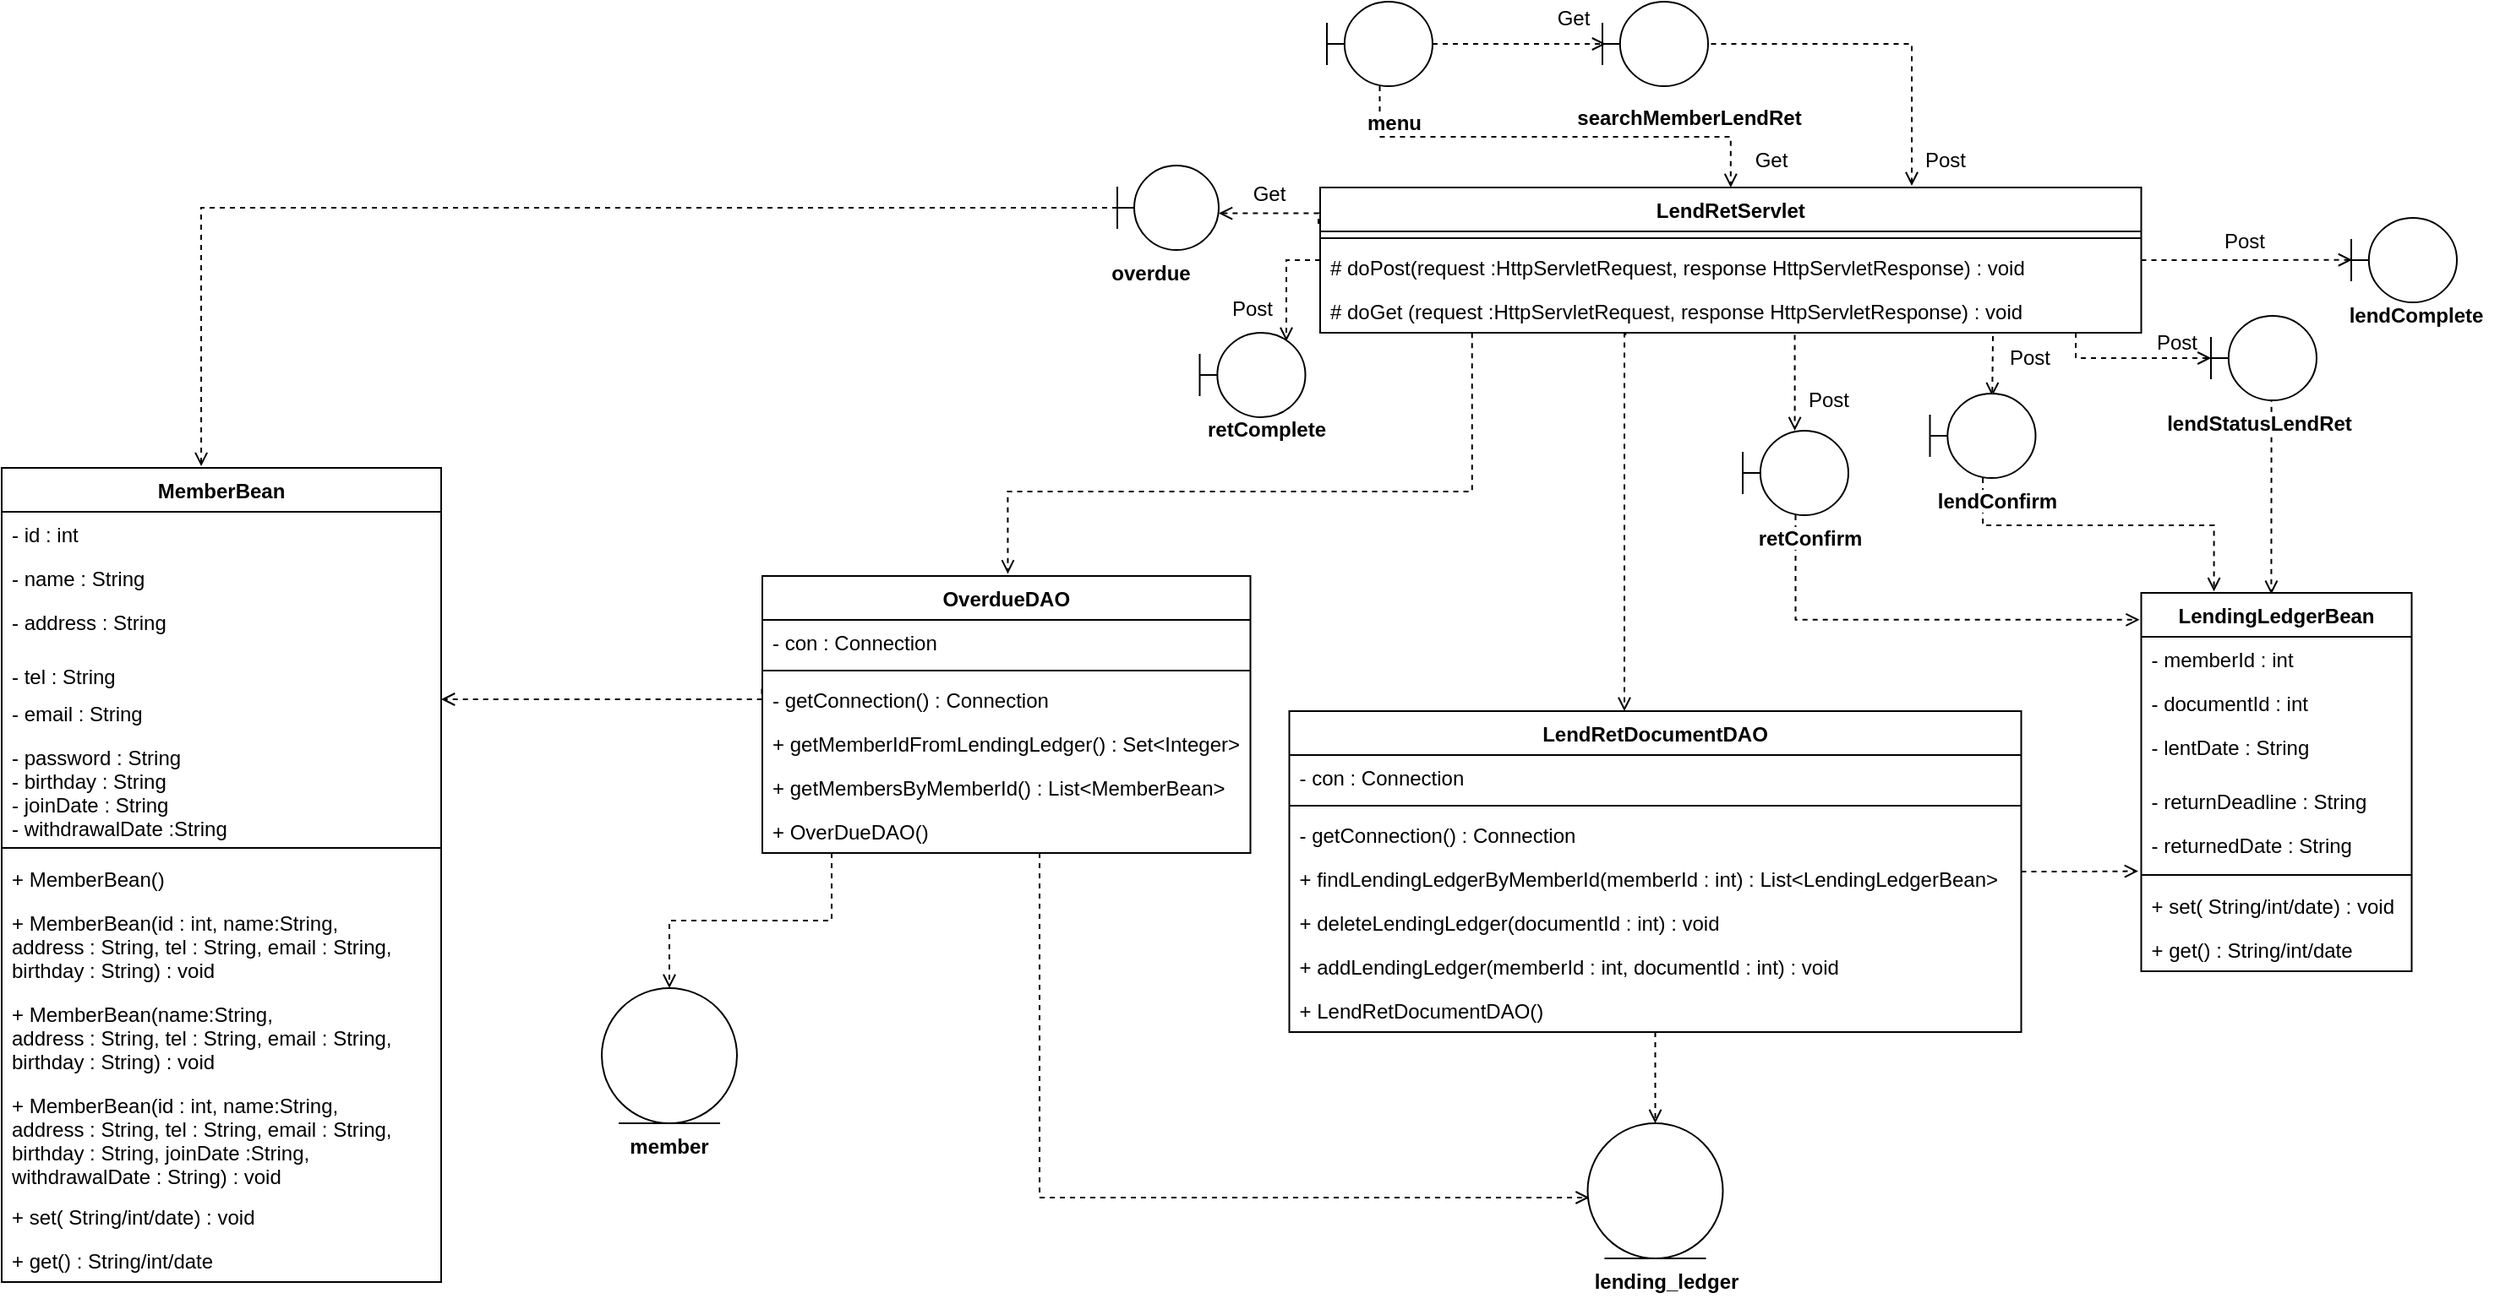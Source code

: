 <mxfile version="14.8.0" type="device"><diagram id="jljUr47RX7gQvEUrJaqU" name="貸出返却延滞"><mxGraphModel dx="669" dy="767" grid="1" gridSize="10" guides="1" tooltips="1" connect="1" arrows="1" fold="1" page="1" pageScale="1" pageWidth="827" pageHeight="1169" math="0" shadow="0"><root><mxCell id="0"/><mxCell id="1" parent="0"/><mxCell id="2E9_YAQOwB9Cgq9XMtcW-1" style="edgeStyle=orthogonalEdgeStyle;rounded=0;orthogonalLoop=1;jettySize=auto;html=1;dashed=1;endArrow=open;endFill=0;exitX=0.373;exitY=1.033;exitDx=0;exitDy=0;exitPerimeter=0;" parent="1" source="2E9_YAQOwB9Cgq9XMtcW-12" edge="1"><mxGeometry relative="1" as="geometry"><Array as="points"><mxPoint x="1140" y="447"/><mxPoint x="1140" y="650"/></Array><mxPoint x="1140" y="420" as="sourcePoint"/><mxPoint x="1140" y="670" as="targetPoint"/></mxGeometry></mxCell><mxCell id="2E9_YAQOwB9Cgq9XMtcW-2" style="edgeStyle=orthogonalEdgeStyle;rounded=0;orthogonalLoop=1;jettySize=auto;html=1;dashed=1;endArrow=open;endFill=0;entryX=0.003;entryY=0.496;entryDx=0;entryDy=0;entryPerimeter=0;" parent="1" source="2E9_YAQOwB9Cgq9XMtcW-12" edge="1" target="2E9_YAQOwB9Cgq9XMtcW-28"><mxGeometry relative="1" as="geometry"><mxPoint x="1475" y="461" as="targetPoint"/><Array as="points"><mxPoint x="1407" y="461"/><mxPoint x="1487" y="461"/></Array></mxGeometry></mxCell><mxCell id="2E9_YAQOwB9Cgq9XMtcW-3" style="edgeStyle=orthogonalEdgeStyle;rounded=0;orthogonalLoop=1;jettySize=auto;html=1;entryX=0.59;entryY=0.032;entryDx=0;entryDy=0;entryPerimeter=0;dashed=1;endArrow=open;endFill=0;" parent="1" target="2E9_YAQOwB9Cgq9XMtcW-38" edge="1"><mxGeometry relative="1" as="geometry"><mxPoint x="1358" y="448" as="sourcePoint"/></mxGeometry></mxCell><mxCell id="2E9_YAQOwB9Cgq9XMtcW-4" style="edgeStyle=orthogonalEdgeStyle;rounded=0;orthogonalLoop=1;jettySize=auto;html=1;dashed=1;endArrow=open;endFill=0;entryX=0.816;entryY=0.1;entryDx=0;entryDy=0;entryPerimeter=0;" parent="1" source="2E9_YAQOwB9Cgq9XMtcW-9" target="2E9_YAQOwB9Cgq9XMtcW-54" edge="1"><mxGeometry relative="1" as="geometry"><mxPoint x="940" y="450" as="targetPoint"/></mxGeometry></mxCell><mxCell id="2E9_YAQOwB9Cgq9XMtcW-5" style="edgeStyle=orthogonalEdgeStyle;rounded=0;orthogonalLoop=1;jettySize=auto;html=1;exitX=1;exitY=0.5;exitDx=0;exitDy=0;dashed=1;endArrow=open;endFill=0;entryX=0.008;entryY=0.497;entryDx=0;entryDy=0;entryPerimeter=0;" parent="1" source="2E9_YAQOwB9Cgq9XMtcW-9" target="2E9_YAQOwB9Cgq9XMtcW-43" edge="1"><mxGeometry relative="1" as="geometry"><mxPoint x="1519" y="391" as="targetPoint"/></mxGeometry></mxCell><mxCell id="2E9_YAQOwB9Cgq9XMtcW-6" style="edgeStyle=orthogonalEdgeStyle;rounded=0;orthogonalLoop=1;jettySize=auto;html=1;dashed=1;endArrow=open;endFill=0;exitX=0.578;exitY=1.046;exitDx=0;exitDy=0;exitPerimeter=0;" parent="1" source="2E9_YAQOwB9Cgq9XMtcW-12" target="2E9_YAQOwB9Cgq9XMtcW-41" edge="1"><mxGeometry relative="1" as="geometry"><Array as="points"><mxPoint x="1241" y="460"/><mxPoint x="1241" y="460"/></Array></mxGeometry></mxCell><mxCell id="2E9_YAQOwB9Cgq9XMtcW-7" style="edgeStyle=orthogonalEdgeStyle;rounded=0;orthogonalLoop=1;jettySize=auto;html=1;dashed=1;endArrow=open;endFill=0;exitX=-0.002;exitY=0.25;exitDx=0;exitDy=0;exitPerimeter=0;entryX=1;entryY=0.566;entryDx=0;entryDy=0;entryPerimeter=0;" parent="1" source="2E9_YAQOwB9Cgq9XMtcW-9" target="2E9_YAQOwB9Cgq9XMtcW-57" edge="1"><mxGeometry relative="1" as="geometry"><mxPoint x="890" y="375" as="targetPoint"/><Array as="points"><mxPoint x="900" y="375"/></Array></mxGeometry></mxCell><mxCell id="2E9_YAQOwB9Cgq9XMtcW-8" style="edgeStyle=orthogonalEdgeStyle;rounded=0;orthogonalLoop=1;jettySize=auto;html=1;entryX=0.503;entryY=-0.008;entryDx=0;entryDy=0;entryPerimeter=0;dashed=1;endArrow=open;endFill=0;exitX=0.185;exitY=1.005;exitDx=0;exitDy=0;exitPerimeter=0;" parent="1" source="2E9_YAQOwB9Cgq9XMtcW-12" target="2E9_YAQOwB9Cgq9XMtcW-62" edge="1"><mxGeometry relative="1" as="geometry"><Array as="points"><mxPoint x="1050" y="540"/><mxPoint x="775" y="540"/></Array></mxGeometry></mxCell><mxCell id="2E9_YAQOwB9Cgq9XMtcW-9" value="LendRetServlet" style="swimlane;fontStyle=1;align=center;verticalAlign=top;childLayout=stackLayout;horizontal=1;startSize=26;horizontalStack=0;resizeParent=1;resizeParentMax=0;resizeLast=0;collapsible=1;marginBottom=0;labelBackgroundColor=#ffffff;" parent="1" vertex="1"><mxGeometry x="960" y="360" width="485.75" height="86" as="geometry"/></mxCell><mxCell id="2E9_YAQOwB9Cgq9XMtcW-10" value="" style="line;strokeWidth=1;fillColor=none;align=left;verticalAlign=middle;spacingTop=-1;spacingLeft=3;spacingRight=3;rotatable=0;labelPosition=right;points=[];portConstraint=eastwest;" parent="2E9_YAQOwB9Cgq9XMtcW-9" vertex="1"><mxGeometry y="26" width="485.75" height="8" as="geometry"/></mxCell><mxCell id="2E9_YAQOwB9Cgq9XMtcW-11" value="# doPost(request :HttpServletRequest, response HttpServletResponse) : void" style="text;strokeColor=none;fillColor=none;align=left;verticalAlign=top;spacingLeft=4;spacingRight=4;overflow=hidden;rotatable=0;points=[[0,0.5],[1,0.5]];portConstraint=eastwest;" parent="2E9_YAQOwB9Cgq9XMtcW-9" vertex="1"><mxGeometry y="34" width="485.75" height="26" as="geometry"/></mxCell><mxCell id="2E9_YAQOwB9Cgq9XMtcW-12" value="# doGet (request :HttpServletRequest, response HttpServletResponse) : void" style="text;strokeColor=none;fillColor=none;align=left;verticalAlign=top;spacingLeft=4;spacingRight=4;overflow=hidden;rotatable=0;points=[[0,0.5],[1,0.5]];portConstraint=eastwest;" parent="2E9_YAQOwB9Cgq9XMtcW-9" vertex="1"><mxGeometry y="60" width="485.75" height="26" as="geometry"/></mxCell><mxCell id="2E9_YAQOwB9Cgq9XMtcW-13" style="edgeStyle=orthogonalEdgeStyle;rounded=0;orthogonalLoop=1;jettySize=auto;html=1;dashed=1;endArrow=open;endFill=0;exitX=1.028;exitY=0.5;exitDx=0;exitDy=0;exitPerimeter=0;" parent="1" source="2E9_YAQOwB9Cgq9XMtcW-14" edge="1"><mxGeometry relative="1" as="geometry"><mxPoint x="1310" y="359" as="targetPoint"/><Array as="points"><mxPoint x="1310" y="275"/></Array></mxGeometry></mxCell><mxCell id="2E9_YAQOwB9Cgq9XMtcW-14" value="" style="shape=umlBoundary;whiteSpace=wrap;html=1;labelBackgroundColor=#ffffff;" parent="1" vertex="1"><mxGeometry x="1127" y="250" width="62.5" height="50" as="geometry"/></mxCell><mxCell id="2E9_YAQOwB9Cgq9XMtcW-15" style="edgeStyle=orthogonalEdgeStyle;rounded=0;orthogonalLoop=1;jettySize=auto;html=1;entryX=-0.011;entryY=1.106;entryDx=0;entryDy=0;entryPerimeter=0;dashed=1;endArrow=open;endFill=0;" parent="1" source="2E9_YAQOwB9Cgq9XMtcW-17" target="2E9_YAQOwB9Cgq9XMtcW-50" edge="1"><mxGeometry relative="1" as="geometry"/></mxCell><mxCell id="2E9_YAQOwB9Cgq9XMtcW-16" style="edgeStyle=orthogonalEdgeStyle;rounded=0;orthogonalLoop=1;jettySize=auto;html=1;dashed=1;endArrow=open;endFill=0;" parent="1" source="2E9_YAQOwB9Cgq9XMtcW-17" target="2E9_YAQOwB9Cgq9XMtcW-25" edge="1"><mxGeometry relative="1" as="geometry"/></mxCell><mxCell id="2E9_YAQOwB9Cgq9XMtcW-17" value="LendRetDocumentDAO" style="swimlane;fontStyle=1;align=center;verticalAlign=top;childLayout=stackLayout;horizontal=1;startSize=26;horizontalStack=0;resizeParent=1;resizeParentMax=0;resizeLast=0;collapsible=1;marginBottom=0;labelBackgroundColor=#ffffff;" parent="1" vertex="1"><mxGeometry x="941.75" y="670" width="433" height="190" as="geometry"/></mxCell><mxCell id="2E9_YAQOwB9Cgq9XMtcW-18" value="- con : Connection " style="text;strokeColor=none;fillColor=none;align=left;verticalAlign=top;spacingLeft=4;spacingRight=4;overflow=hidden;rotatable=0;points=[[0,0.5],[1,0.5]];portConstraint=eastwest;" parent="2E9_YAQOwB9Cgq9XMtcW-17" vertex="1"><mxGeometry y="26" width="433" height="26" as="geometry"/></mxCell><mxCell id="2E9_YAQOwB9Cgq9XMtcW-19" value="" style="line;strokeWidth=1;fillColor=none;align=left;verticalAlign=middle;spacingTop=-1;spacingLeft=3;spacingRight=3;rotatable=0;labelPosition=right;points=[];portConstraint=eastwest;" parent="2E9_YAQOwB9Cgq9XMtcW-17" vertex="1"><mxGeometry y="52" width="433" height="8" as="geometry"/></mxCell><mxCell id="2E9_YAQOwB9Cgq9XMtcW-20" value="- getConnection() : Connection" style="text;strokeColor=none;fillColor=none;align=left;verticalAlign=top;spacingLeft=4;spacingRight=4;overflow=hidden;rotatable=0;points=[[0,0.5],[1,0.5]];portConstraint=eastwest;" parent="2E9_YAQOwB9Cgq9XMtcW-17" vertex="1"><mxGeometry y="60" width="433" height="26" as="geometry"/></mxCell><mxCell id="2E9_YAQOwB9Cgq9XMtcW-21" value="+ findLendingLedgerByMemberId(memberId : int) : List&lt;LendingLedgerBean&gt;" style="text;strokeColor=none;fillColor=none;align=left;verticalAlign=top;spacingLeft=4;spacingRight=4;overflow=hidden;rotatable=0;points=[[0,0.5],[1,0.5]];portConstraint=eastwest;" parent="2E9_YAQOwB9Cgq9XMtcW-17" vertex="1"><mxGeometry y="86" width="433" height="26" as="geometry"/></mxCell><mxCell id="2E9_YAQOwB9Cgq9XMtcW-22" value="+ deleteLendingLedger(documentId : int) : void" style="text;strokeColor=none;fillColor=none;align=left;verticalAlign=top;spacingLeft=4;spacingRight=4;overflow=hidden;rotatable=0;points=[[0,0.5],[1,0.5]];portConstraint=eastwest;" parent="2E9_YAQOwB9Cgq9XMtcW-17" vertex="1"><mxGeometry y="112" width="433" height="26" as="geometry"/></mxCell><mxCell id="2E9_YAQOwB9Cgq9XMtcW-23" value="+ addLendingLedger(memberId : int, documentId : int) : void" style="text;strokeColor=none;fillColor=none;align=left;verticalAlign=top;spacingLeft=4;spacingRight=4;overflow=hidden;rotatable=0;points=[[0,0.5],[1,0.5]];portConstraint=eastwest;" parent="2E9_YAQOwB9Cgq9XMtcW-17" vertex="1"><mxGeometry y="138" width="433" height="26" as="geometry"/></mxCell><mxCell id="2E9_YAQOwB9Cgq9XMtcW-24" value="+ LendRetDocumentDAO()" style="text;strokeColor=none;fillColor=none;align=left;verticalAlign=top;spacingLeft=4;spacingRight=4;overflow=hidden;rotatable=0;points=[[0,0.5],[1,0.5]];portConstraint=eastwest;" parent="2E9_YAQOwB9Cgq9XMtcW-17" vertex="1"><mxGeometry y="164" width="433" height="26" as="geometry"/></mxCell><mxCell id="2E9_YAQOwB9Cgq9XMtcW-25" value="" style="ellipse;shape=umlEntity;whiteSpace=wrap;html=1;labelBackgroundColor=#ffffff;" parent="1" vertex="1"><mxGeometry x="1118.25" y="914" width="80" height="80" as="geometry"/></mxCell><mxCell id="2E9_YAQOwB9Cgq9XMtcW-26" value="searchMemberLendRet" style="text;align=center;fontStyle=1;verticalAlign=middle;spacingLeft=3;spacingRight=3;strokeColor=none;rotatable=0;points=[[0,0.5],[1,0.5]];portConstraint=eastwest;labelBackgroundColor=#ffffff;" parent="1" vertex="1"><mxGeometry x="1110" y="305" width="137" height="26" as="geometry"/></mxCell><mxCell id="2E9_YAQOwB9Cgq9XMtcW-27" style="edgeStyle=orthogonalEdgeStyle;rounded=0;orthogonalLoop=1;jettySize=auto;html=1;entryX=0.481;entryY=0.004;entryDx=0;entryDy=0;entryPerimeter=0;dashed=1;endArrow=open;endFill=0;exitX=0.572;exitY=1.003;exitDx=0;exitDy=0;exitPerimeter=0;" parent="1" source="2E9_YAQOwB9Cgq9XMtcW-28" target="2E9_YAQOwB9Cgq9XMtcW-45" edge="1"><mxGeometry relative="1" as="geometry"><Array as="points"><mxPoint x="1523" y="485"/><mxPoint x="1523" y="485"/></Array></mxGeometry></mxCell><mxCell id="2E9_YAQOwB9Cgq9XMtcW-28" value="" style="shape=umlBoundary;whiteSpace=wrap;html=1;labelBackgroundColor=#ffffff;" parent="1" vertex="1"><mxGeometry x="1487" y="436" width="62.5" height="50" as="geometry"/></mxCell><mxCell id="2E9_YAQOwB9Cgq9XMtcW-29" value="lendStatusLendRet" style="text;align=center;fontStyle=1;verticalAlign=middle;spacingLeft=3;spacingRight=3;strokeColor=none;rotatable=0;points=[[0,0.5],[1,0.5]];portConstraint=eastwest;labelBackgroundColor=#ffffff;" parent="1" vertex="1"><mxGeometry x="1475.75" y="486" width="80" height="26" as="geometry"/></mxCell><mxCell id="2E9_YAQOwB9Cgq9XMtcW-30" value="lending_ledger" style="text;align=center;fontStyle=1;verticalAlign=middle;spacingLeft=3;spacingRight=3;strokeColor=none;rotatable=0;points=[[0,0.5],[1,0.5]];portConstraint=eastwest;labelBackgroundColor=#ffffff;" parent="1" vertex="1"><mxGeometry x="1110" y="994" width="110" height="26" as="geometry"/></mxCell><mxCell id="2E9_YAQOwB9Cgq9XMtcW-31" value="" style="ellipse;shape=umlEntity;whiteSpace=wrap;html=1;labelBackgroundColor=#ffffff;" parent="1" vertex="1"><mxGeometry x="535" y="834" width="80" height="80" as="geometry"/></mxCell><mxCell id="2E9_YAQOwB9Cgq9XMtcW-32" value="member" style="text;align=center;fontStyle=1;verticalAlign=middle;spacingLeft=3;spacingRight=3;strokeColor=none;rotatable=0;points=[[0,0.5],[1,0.5]];portConstraint=eastwest;labelBackgroundColor=#ffffff;" parent="1" vertex="1"><mxGeometry x="520" y="914" width="110" height="26" as="geometry"/></mxCell><mxCell id="2E9_YAQOwB9Cgq9XMtcW-33" value="" style="edgeStyle=orthogonalEdgeStyle;rounded=0;orthogonalLoop=1;jettySize=auto;html=1;dashed=1;endArrow=open;endFill=0;" parent="1" source="2E9_YAQOwB9Cgq9XMtcW-35" target="2E9_YAQOwB9Cgq9XMtcW-9" edge="1"><mxGeometry relative="1" as="geometry"><mxPoint x="906" y="287" as="targetPoint"/></mxGeometry></mxCell><mxCell id="2E9_YAQOwB9Cgq9XMtcW-34" style="edgeStyle=orthogonalEdgeStyle;rounded=0;orthogonalLoop=1;jettySize=auto;html=1;entryX=0.032;entryY=0.5;entryDx=0;entryDy=0;entryPerimeter=0;dashed=1;endArrow=open;endFill=0;" parent="1" source="2E9_YAQOwB9Cgq9XMtcW-35" target="2E9_YAQOwB9Cgq9XMtcW-14" edge="1"><mxGeometry relative="1" as="geometry"/></mxCell><mxCell id="2E9_YAQOwB9Cgq9XMtcW-35" value="" style="shape=umlBoundary;whiteSpace=wrap;html=1;labelBackgroundColor=#ffffff;" parent="1" vertex="1"><mxGeometry x="964" y="250" width="62.5" height="50" as="geometry"/></mxCell><mxCell id="2E9_YAQOwB9Cgq9XMtcW-36" value="menu" style="text;align=center;fontStyle=1;verticalAlign=middle;spacingLeft=3;spacingRight=3;strokeColor=none;rotatable=0;points=[[0,0.5],[1,0.5]];portConstraint=eastwest;labelBackgroundColor=#ffffff;" parent="1" vertex="1"><mxGeometry x="964" y="308" width="80" height="26" as="geometry"/></mxCell><mxCell id="2E9_YAQOwB9Cgq9XMtcW-37" style="edgeStyle=orthogonalEdgeStyle;rounded=0;orthogonalLoop=1;jettySize=auto;html=1;entryX=0.269;entryY=-0.004;entryDx=0;entryDy=0;entryPerimeter=0;dashed=1;endArrow=open;endFill=0;" parent="1" source="2E9_YAQOwB9Cgq9XMtcW-38" target="2E9_YAQOwB9Cgq9XMtcW-45" edge="1"><mxGeometry relative="1" as="geometry"><Array as="points"><mxPoint x="1352" y="560"/><mxPoint x="1489" y="560"/></Array></mxGeometry></mxCell><mxCell id="2E9_YAQOwB9Cgq9XMtcW-38" value="" style="shape=umlBoundary;whiteSpace=wrap;html=1;labelBackgroundColor=#ffffff;" parent="1" vertex="1"><mxGeometry x="1320.75" y="482" width="62.5" height="50" as="geometry"/></mxCell><mxCell id="2E9_YAQOwB9Cgq9XMtcW-39" value="lendConfirm" style="text;align=center;fontStyle=1;verticalAlign=middle;spacingLeft=3;spacingRight=3;strokeColor=none;rotatable=0;points=[[0,0.5],[1,0.5]];portConstraint=eastwest;labelBackgroundColor=#ffffff;" parent="1" vertex="1"><mxGeometry x="1275.75" y="532" width="170" height="26" as="geometry"/></mxCell><mxCell id="2E9_YAQOwB9Cgq9XMtcW-40" style="edgeStyle=orthogonalEdgeStyle;rounded=0;orthogonalLoop=1;jettySize=auto;html=1;entryX=-0.006;entryY=0.071;entryDx=0;entryDy=0;entryPerimeter=0;dashed=1;endArrow=open;endFill=0;" parent="1" source="2E9_YAQOwB9Cgq9XMtcW-41" target="2E9_YAQOwB9Cgq9XMtcW-45" edge="1"><mxGeometry relative="1" as="geometry"><Array as="points"><mxPoint x="1241" y="616"/></Array></mxGeometry></mxCell><mxCell id="2E9_YAQOwB9Cgq9XMtcW-41" value="" style="shape=umlBoundary;whiteSpace=wrap;html=1;labelBackgroundColor=#ffffff;" parent="1" vertex="1"><mxGeometry x="1210" y="504" width="62.5" height="50" as="geometry"/></mxCell><mxCell id="2E9_YAQOwB9Cgq9XMtcW-42" value="retConfirm" style="text;align=center;fontStyle=1;verticalAlign=middle;spacingLeft=3;spacingRight=3;strokeColor=none;rotatable=0;points=[[0,0.5],[1,0.5]];portConstraint=eastwest;labelBackgroundColor=#ffffff;" parent="1" vertex="1"><mxGeometry x="1210" y="554" width="80" height="26" as="geometry"/></mxCell><mxCell id="2E9_YAQOwB9Cgq9XMtcW-43" value="" style="shape=umlBoundary;whiteSpace=wrap;html=1;labelBackgroundColor=#ffffff;" parent="1" vertex="1"><mxGeometry x="1570" y="378" width="62.5" height="50" as="geometry"/></mxCell><mxCell id="2E9_YAQOwB9Cgq9XMtcW-44" value="lendComplete" style="text;align=center;fontStyle=1;verticalAlign=middle;spacingLeft=3;spacingRight=3;strokeColor=none;rotatable=0;points=[[0,0.5],[1,0.5]];portConstraint=eastwest;labelBackgroundColor=#ffffff;" parent="1" vertex="1"><mxGeometry x="1560" y="422" width="97" height="26" as="geometry"/></mxCell><mxCell id="2E9_YAQOwB9Cgq9XMtcW-45" value="LendingLedgerBean" style="swimlane;fontStyle=1;align=center;verticalAlign=top;childLayout=stackLayout;horizontal=1;startSize=26;horizontalStack=0;resizeParent=1;resizeParentMax=0;resizeLast=0;collapsible=1;marginBottom=0;labelBackgroundColor=#ffffff;" parent="1" vertex="1"><mxGeometry x="1445.75" y="600" width="160" height="224" as="geometry"/></mxCell><mxCell id="2E9_YAQOwB9Cgq9XMtcW-46" value="- memberId : int" style="text;strokeColor=none;fillColor=none;align=left;verticalAlign=top;spacingLeft=4;spacingRight=4;overflow=hidden;rotatable=0;points=[[0,0.5],[1,0.5]];portConstraint=eastwest;" parent="2E9_YAQOwB9Cgq9XMtcW-45" vertex="1"><mxGeometry y="26" width="160" height="26" as="geometry"/></mxCell><mxCell id="2E9_YAQOwB9Cgq9XMtcW-47" value="- documentId : int" style="text;strokeColor=none;fillColor=none;align=left;verticalAlign=top;spacingLeft=4;spacingRight=4;overflow=hidden;rotatable=0;points=[[0,0.5],[1,0.5]];portConstraint=eastwest;" parent="2E9_YAQOwB9Cgq9XMtcW-45" vertex="1"><mxGeometry y="52" width="160" height="26" as="geometry"/></mxCell><mxCell id="2E9_YAQOwB9Cgq9XMtcW-48" value="- lentDate : String" style="text;strokeColor=none;fillColor=none;align=left;verticalAlign=top;spacingLeft=4;spacingRight=4;overflow=hidden;rotatable=0;points=[[0,0.5],[1,0.5]];portConstraint=eastwest;" parent="2E9_YAQOwB9Cgq9XMtcW-45" vertex="1"><mxGeometry y="78" width="160" height="32" as="geometry"/></mxCell><mxCell id="2E9_YAQOwB9Cgq9XMtcW-49" value="- returnDeadline : String" style="text;strokeColor=none;fillColor=none;align=left;verticalAlign=top;spacingLeft=4;spacingRight=4;overflow=hidden;rotatable=0;points=[[0,0.5],[1,0.5]];portConstraint=eastwest;" parent="2E9_YAQOwB9Cgq9XMtcW-45" vertex="1"><mxGeometry y="110" width="160" height="26" as="geometry"/></mxCell><mxCell id="2E9_YAQOwB9Cgq9XMtcW-50" value="- returnedDate : String" style="text;strokeColor=none;fillColor=none;align=left;verticalAlign=top;spacingLeft=4;spacingRight=4;overflow=hidden;rotatable=0;points=[[0,0.5],[1,0.5]];portConstraint=eastwest;" parent="2E9_YAQOwB9Cgq9XMtcW-45" vertex="1"><mxGeometry y="136" width="160" height="26" as="geometry"/></mxCell><mxCell id="2E9_YAQOwB9Cgq9XMtcW-51" value="" style="line;strokeWidth=1;fillColor=none;align=left;verticalAlign=middle;spacingTop=-1;spacingLeft=3;spacingRight=3;rotatable=0;labelPosition=right;points=[];portConstraint=eastwest;" parent="2E9_YAQOwB9Cgq9XMtcW-45" vertex="1"><mxGeometry y="162" width="160" height="10" as="geometry"/></mxCell><mxCell id="2E9_YAQOwB9Cgq9XMtcW-52" value="+ set( String/int/date) : void" style="text;strokeColor=none;fillColor=none;align=left;verticalAlign=top;spacingLeft=4;spacingRight=4;overflow=hidden;rotatable=0;points=[[0,0.5],[1,0.5]];portConstraint=eastwest;" parent="2E9_YAQOwB9Cgq9XMtcW-45" vertex="1"><mxGeometry y="172" width="160" height="26" as="geometry"/></mxCell><mxCell id="2E9_YAQOwB9Cgq9XMtcW-53" value="+ get() : String/int/date" style="text;strokeColor=none;fillColor=none;align=left;verticalAlign=top;spacingLeft=4;spacingRight=4;overflow=hidden;rotatable=0;points=[[0,0.5],[1,0.5]];portConstraint=eastwest;" parent="2E9_YAQOwB9Cgq9XMtcW-45" vertex="1"><mxGeometry y="198" width="160" height="26" as="geometry"/></mxCell><mxCell id="2E9_YAQOwB9Cgq9XMtcW-54" value="" style="shape=umlBoundary;whiteSpace=wrap;html=1;labelBackgroundColor=#ffffff;" parent="1" vertex="1"><mxGeometry x="888.75" y="446" width="62.5" height="50" as="geometry"/></mxCell><mxCell id="2E9_YAQOwB9Cgq9XMtcW-55" value="retComplete" style="text;align=center;fontStyle=1;verticalAlign=middle;spacingLeft=3;spacingRight=3;strokeColor=none;rotatable=0;points=[[0,0.5],[1,0.5]];portConstraint=eastwest;labelBackgroundColor=#ffffff;" parent="1" vertex="1"><mxGeometry x="880" y="493" width="97" height="19" as="geometry"/></mxCell><mxCell id="2E9_YAQOwB9Cgq9XMtcW-56" style="edgeStyle=orthogonalEdgeStyle;rounded=0;orthogonalLoop=1;jettySize=auto;html=1;dashed=1;endArrow=open;endFill=0;entryX=0.454;entryY=-0.002;entryDx=0;entryDy=0;entryPerimeter=0;" parent="1" source="2E9_YAQOwB9Cgq9XMtcW-57" target="2E9_YAQOwB9Cgq9XMtcW-69" edge="1"><mxGeometry relative="1" as="geometry"><mxPoint x="455.0" y="540" as="targetPoint"/></mxGeometry></mxCell><mxCell id="2E9_YAQOwB9Cgq9XMtcW-57" value="" style="shape=umlBoundary;whiteSpace=wrap;html=1;labelBackgroundColor=#ffffff;" parent="1" vertex="1"><mxGeometry x="840" y="347" width="60" height="50" as="geometry"/></mxCell><mxCell id="2E9_YAQOwB9Cgq9XMtcW-58" value="overdue" style="text;align=center;fontStyle=1;verticalAlign=middle;spacingLeft=3;spacingRight=3;strokeColor=none;rotatable=0;points=[[0,0.5],[1,0.5]];portConstraint=eastwest;labelBackgroundColor=#ffffff;" parent="1" vertex="1"><mxGeometry x="820" y="397" width="80" height="26" as="geometry"/></mxCell><mxCell id="2E9_YAQOwB9Cgq9XMtcW-59" style="edgeStyle=orthogonalEdgeStyle;rounded=0;orthogonalLoop=1;jettySize=auto;html=1;entryX=0.013;entryY=0.55;entryDx=0;entryDy=0;entryPerimeter=0;dashed=1;endArrow=open;endFill=0;" parent="1" source="2E9_YAQOwB9Cgq9XMtcW-62" target="2E9_YAQOwB9Cgq9XMtcW-25" edge="1"><mxGeometry relative="1" as="geometry"><Array as="points"><mxPoint x="794" y="958"/></Array></mxGeometry></mxCell><mxCell id="2E9_YAQOwB9Cgq9XMtcW-60" style="edgeStyle=orthogonalEdgeStyle;rounded=0;orthogonalLoop=1;jettySize=auto;html=1;dashed=1;endArrow=open;endFill=0;exitX=-0.001;exitY=0.264;exitDx=0;exitDy=0;exitPerimeter=0;" parent="1" source="2E9_YAQOwB9Cgq9XMtcW-65" target="2E9_YAQOwB9Cgq9XMtcW-74" edge="1"><mxGeometry relative="1" as="geometry"><mxPoint x="535.64" y="662.606" as="targetPoint"/><Array as="points"><mxPoint x="630" y="663"/></Array></mxGeometry></mxCell><mxCell id="2E9_YAQOwB9Cgq9XMtcW-61" style="edgeStyle=orthogonalEdgeStyle;rounded=0;orthogonalLoop=1;jettySize=auto;html=1;dashed=1;endArrow=open;endFill=0;exitX=0.142;exitY=1;exitDx=0;exitDy=0;exitPerimeter=0;" parent="1" source="2E9_YAQOwB9Cgq9XMtcW-68" target="2E9_YAQOwB9Cgq9XMtcW-31" edge="1"><mxGeometry relative="1" as="geometry"/></mxCell><mxCell id="2E9_YAQOwB9Cgq9XMtcW-62" value="OverdueDAO" style="swimlane;fontStyle=1;align=center;verticalAlign=top;childLayout=stackLayout;horizontal=1;startSize=26;horizontalStack=0;resizeParent=1;resizeParentMax=0;resizeLast=0;collapsible=1;marginBottom=0;labelBackgroundColor=#ffffff;" parent="1" vertex="1"><mxGeometry x="630" y="590" width="288.75" height="164" as="geometry"/></mxCell><mxCell id="2E9_YAQOwB9Cgq9XMtcW-63" value="- con : Connection " style="text;strokeColor=none;fillColor=none;align=left;verticalAlign=top;spacingLeft=4;spacingRight=4;overflow=hidden;rotatable=0;points=[[0,0.5],[1,0.5]];portConstraint=eastwest;" parent="2E9_YAQOwB9Cgq9XMtcW-62" vertex="1"><mxGeometry y="26" width="288.75" height="26" as="geometry"/></mxCell><mxCell id="2E9_YAQOwB9Cgq9XMtcW-64" value="" style="line;strokeWidth=1;fillColor=none;align=left;verticalAlign=middle;spacingTop=-1;spacingLeft=3;spacingRight=3;rotatable=0;labelPosition=right;points=[];portConstraint=eastwest;" parent="2E9_YAQOwB9Cgq9XMtcW-62" vertex="1"><mxGeometry y="52" width="288.75" height="8" as="geometry"/></mxCell><mxCell id="2E9_YAQOwB9Cgq9XMtcW-65" value="- getConnection() : Connection" style="text;strokeColor=none;fillColor=none;align=left;verticalAlign=top;spacingLeft=4;spacingRight=4;overflow=hidden;rotatable=0;points=[[0,0.5],[1,0.5]];portConstraint=eastwest;" parent="2E9_YAQOwB9Cgq9XMtcW-62" vertex="1"><mxGeometry y="60" width="288.75" height="26" as="geometry"/></mxCell><mxCell id="2E9_YAQOwB9Cgq9XMtcW-66" value="+ getMemberIdFromLendingLedger() : Set&lt;Integer&gt;" style="text;strokeColor=none;fillColor=none;align=left;verticalAlign=top;spacingLeft=4;spacingRight=4;overflow=hidden;rotatable=0;points=[[0,0.5],[1,0.5]];portConstraint=eastwest;" parent="2E9_YAQOwB9Cgq9XMtcW-62" vertex="1"><mxGeometry y="86" width="288.75" height="26" as="geometry"/></mxCell><mxCell id="2E9_YAQOwB9Cgq9XMtcW-67" value="+ getMembersByMemberId() : List&lt;MemberBean&gt;" style="text;strokeColor=none;fillColor=none;align=left;verticalAlign=top;spacingLeft=4;spacingRight=4;overflow=hidden;rotatable=0;points=[[0,0.5],[1,0.5]];portConstraint=eastwest;" parent="2E9_YAQOwB9Cgq9XMtcW-62" vertex="1"><mxGeometry y="112" width="288.75" height="26" as="geometry"/></mxCell><mxCell id="2E9_YAQOwB9Cgq9XMtcW-68" value="+ OverDueDAO()" style="text;strokeColor=none;fillColor=none;align=left;verticalAlign=top;spacingLeft=4;spacingRight=4;overflow=hidden;rotatable=0;points=[[0,0.5],[1,0.5]];portConstraint=eastwest;" parent="2E9_YAQOwB9Cgq9XMtcW-62" vertex="1"><mxGeometry y="138" width="288.75" height="26" as="geometry"/></mxCell><mxCell id="2E9_YAQOwB9Cgq9XMtcW-69" value="MemberBean" style="swimlane;fontStyle=1;align=center;verticalAlign=top;childLayout=stackLayout;horizontal=1;startSize=26;horizontalStack=0;resizeParent=1;resizeParentMax=0;resizeLast=0;collapsible=1;marginBottom=0;labelBackgroundColor=#ffffff;" parent="1" vertex="1"><mxGeometry x="180" y="526" width="260" height="482" as="geometry"/></mxCell><mxCell id="2E9_YAQOwB9Cgq9XMtcW-70" value="- id : int" style="text;strokeColor=none;fillColor=none;align=left;verticalAlign=top;spacingLeft=4;spacingRight=4;overflow=hidden;rotatable=0;points=[[0,0.5],[1,0.5]];portConstraint=eastwest;" parent="2E9_YAQOwB9Cgq9XMtcW-69" vertex="1"><mxGeometry y="26" width="260" height="26" as="geometry"/></mxCell><mxCell id="2E9_YAQOwB9Cgq9XMtcW-71" value="- name : String" style="text;strokeColor=none;fillColor=none;align=left;verticalAlign=top;spacingLeft=4;spacingRight=4;overflow=hidden;rotatable=0;points=[[0,0.5],[1,0.5]];portConstraint=eastwest;" parent="2E9_YAQOwB9Cgq9XMtcW-69" vertex="1"><mxGeometry y="52" width="260" height="26" as="geometry"/></mxCell><mxCell id="2E9_YAQOwB9Cgq9XMtcW-72" value="- address : String" style="text;strokeColor=none;fillColor=none;align=left;verticalAlign=top;spacingLeft=4;spacingRight=4;overflow=hidden;rotatable=0;points=[[0,0.5],[1,0.5]];portConstraint=eastwest;" parent="2E9_YAQOwB9Cgq9XMtcW-69" vertex="1"><mxGeometry y="78" width="260" height="32" as="geometry"/></mxCell><mxCell id="2E9_YAQOwB9Cgq9XMtcW-73" value="- tel : String" style="text;strokeColor=none;fillColor=none;align=left;verticalAlign=top;spacingLeft=4;spacingRight=4;overflow=hidden;rotatable=0;points=[[0,0.5],[1,0.5]];portConstraint=eastwest;" parent="2E9_YAQOwB9Cgq9XMtcW-69" vertex="1"><mxGeometry y="110" width="260" height="22" as="geometry"/></mxCell><mxCell id="2E9_YAQOwB9Cgq9XMtcW-74" value="- email : String" style="text;strokeColor=none;fillColor=none;align=left;verticalAlign=top;spacingLeft=4;spacingRight=4;overflow=hidden;rotatable=0;points=[[0,0.5],[1,0.5]];portConstraint=eastwest;" parent="2E9_YAQOwB9Cgq9XMtcW-69" vertex="1"><mxGeometry y="132" width="260" height="26" as="geometry"/></mxCell><mxCell id="2E9_YAQOwB9Cgq9XMtcW-75" value="- password : String&#10;- birthday : String&#10;- joinDate : String&#10;- withdrawalDate :String" style="text;strokeColor=none;fillColor=none;align=left;verticalAlign=top;spacingLeft=4;spacingRight=4;overflow=hidden;rotatable=0;points=[[0,0.5],[1,0.5]];portConstraint=eastwest;" parent="2E9_YAQOwB9Cgq9XMtcW-69" vertex="1"><mxGeometry y="158" width="260" height="62" as="geometry"/></mxCell><mxCell id="2E9_YAQOwB9Cgq9XMtcW-76" value="" style="line;strokeWidth=1;fillColor=none;align=left;verticalAlign=middle;spacingTop=-1;spacingLeft=3;spacingRight=3;rotatable=0;labelPosition=right;points=[];portConstraint=eastwest;" parent="2E9_YAQOwB9Cgq9XMtcW-69" vertex="1"><mxGeometry y="220" width="260" height="10" as="geometry"/></mxCell><mxCell id="2E9_YAQOwB9Cgq9XMtcW-77" value="+ MemberBean()" style="text;strokeColor=none;fillColor=none;align=left;verticalAlign=top;spacingLeft=4;spacingRight=4;overflow=hidden;rotatable=0;points=[[0,0.5],[1,0.5]];portConstraint=eastwest;" parent="2E9_YAQOwB9Cgq9XMtcW-69" vertex="1"><mxGeometry y="230" width="260" height="26" as="geometry"/></mxCell><mxCell id="SW2-uecQ67jGsFe4FcFK-1" value="+ MemberBean(id : int, name:String,&#10;address : String, tel : String, email : String, &#10;birthday : String) : void" style="text;strokeColor=none;fillColor=none;align=left;verticalAlign=top;spacingLeft=4;spacingRight=4;overflow=hidden;rotatable=0;points=[[0,0.5],[1,0.5]];portConstraint=eastwest;" vertex="1" parent="2E9_YAQOwB9Cgq9XMtcW-69"><mxGeometry y="256" width="260" height="54" as="geometry"/></mxCell><mxCell id="SW2-uecQ67jGsFe4FcFK-3" value="+ MemberBean(name:String,&#10;address : String, tel : String, email : String, &#10;birthday : String) : void" style="text;strokeColor=none;fillColor=none;align=left;verticalAlign=top;spacingLeft=4;spacingRight=4;overflow=hidden;rotatable=0;points=[[0,0.5],[1,0.5]];portConstraint=eastwest;" vertex="1" parent="2E9_YAQOwB9Cgq9XMtcW-69"><mxGeometry y="310" width="260" height="54" as="geometry"/></mxCell><mxCell id="SW2-uecQ67jGsFe4FcFK-2" value="+ MemberBean(id : int, name:String,&#10;address : String, tel : String, email : String, &#10;birthday : String, joinDate :String,&#10;withdrawalDate : String) : void" style="text;strokeColor=none;fillColor=none;align=left;verticalAlign=top;spacingLeft=4;spacingRight=4;overflow=hidden;rotatable=0;points=[[0,0.5],[1,0.5]];portConstraint=eastwest;" vertex="1" parent="2E9_YAQOwB9Cgq9XMtcW-69"><mxGeometry y="364" width="260" height="66" as="geometry"/></mxCell><mxCell id="2E9_YAQOwB9Cgq9XMtcW-78" value="+ set( String/int/date) : void" style="text;strokeColor=none;fillColor=none;align=left;verticalAlign=top;spacingLeft=4;spacingRight=4;overflow=hidden;rotatable=0;points=[[0,0.5],[1,0.5]];portConstraint=eastwest;" parent="2E9_YAQOwB9Cgq9XMtcW-69" vertex="1"><mxGeometry y="430" width="260" height="26" as="geometry"/></mxCell><mxCell id="2E9_YAQOwB9Cgq9XMtcW-79" value="+ get() : String/int/date" style="text;strokeColor=none;fillColor=none;align=left;verticalAlign=top;spacingLeft=4;spacingRight=4;overflow=hidden;rotatable=0;points=[[0,0.5],[1,0.5]];portConstraint=eastwest;" parent="2E9_YAQOwB9Cgq9XMtcW-69" vertex="1"><mxGeometry y="456" width="260" height="26" as="geometry"/></mxCell><mxCell id="2E9_YAQOwB9Cgq9XMtcW-80" value="Post" style="text;html=1;strokeColor=none;fillColor=none;align=center;verticalAlign=middle;whiteSpace=wrap;rounded=0;" parent="1" vertex="1"><mxGeometry x="1310" y="334" width="40" height="20" as="geometry"/></mxCell><mxCell id="2E9_YAQOwB9Cgq9XMtcW-81" value="Get" style="text;html=1;strokeColor=none;fillColor=none;align=center;verticalAlign=middle;whiteSpace=wrap;rounded=0;" parent="1" vertex="1"><mxGeometry x="1207" y="334" width="40" height="20" as="geometry"/></mxCell><mxCell id="2E9_YAQOwB9Cgq9XMtcW-82" value="Get" style="text;html=1;strokeColor=none;fillColor=none;align=center;verticalAlign=middle;whiteSpace=wrap;rounded=0;" parent="1" vertex="1"><mxGeometry x="1090" y="250" width="40" height="20" as="geometry"/></mxCell><mxCell id="2E9_YAQOwB9Cgq9XMtcW-83" value="Post" style="text;html=1;strokeColor=none;fillColor=none;align=center;verticalAlign=middle;whiteSpace=wrap;rounded=0;" parent="1" vertex="1"><mxGeometry x="1447" y="442" width="40" height="20" as="geometry"/></mxCell><mxCell id="2E9_YAQOwB9Cgq9XMtcW-88" value="Get" style="text;html=1;strokeColor=none;fillColor=none;align=center;verticalAlign=middle;whiteSpace=wrap;rounded=0;" parent="1" vertex="1"><mxGeometry x="909.5" y="354" width="40" height="20" as="geometry"/></mxCell><mxCell id="2E9_YAQOwB9Cgq9XMtcW-89" value="Post" style="text;html=1;strokeColor=none;fillColor=none;align=center;verticalAlign=middle;whiteSpace=wrap;rounded=0;" parent="1" vertex="1"><mxGeometry x="1360" y="451" width="40" height="20" as="geometry"/></mxCell><mxCell id="2E9_YAQOwB9Cgq9XMtcW-90" value="Post" style="text;html=1;strokeColor=none;fillColor=none;align=center;verticalAlign=middle;whiteSpace=wrap;rounded=0;" parent="1" vertex="1"><mxGeometry x="900" y="422" width="40" height="20" as="geometry"/></mxCell><mxCell id="2E9_YAQOwB9Cgq9XMtcW-92" value="Post" style="text;html=1;strokeColor=none;fillColor=none;align=center;verticalAlign=middle;whiteSpace=wrap;rounded=0;" parent="1" vertex="1"><mxGeometry x="1241" y="476" width="40" height="20" as="geometry"/></mxCell><mxCell id="2E9_YAQOwB9Cgq9XMtcW-93" value="Post" style="text;html=1;strokeColor=none;fillColor=none;align=center;verticalAlign=middle;whiteSpace=wrap;rounded=0;" parent="1" vertex="1"><mxGeometry x="1487" y="382" width="40" height="20" as="geometry"/></mxCell></root></mxGraphModel></diagram></mxfile>